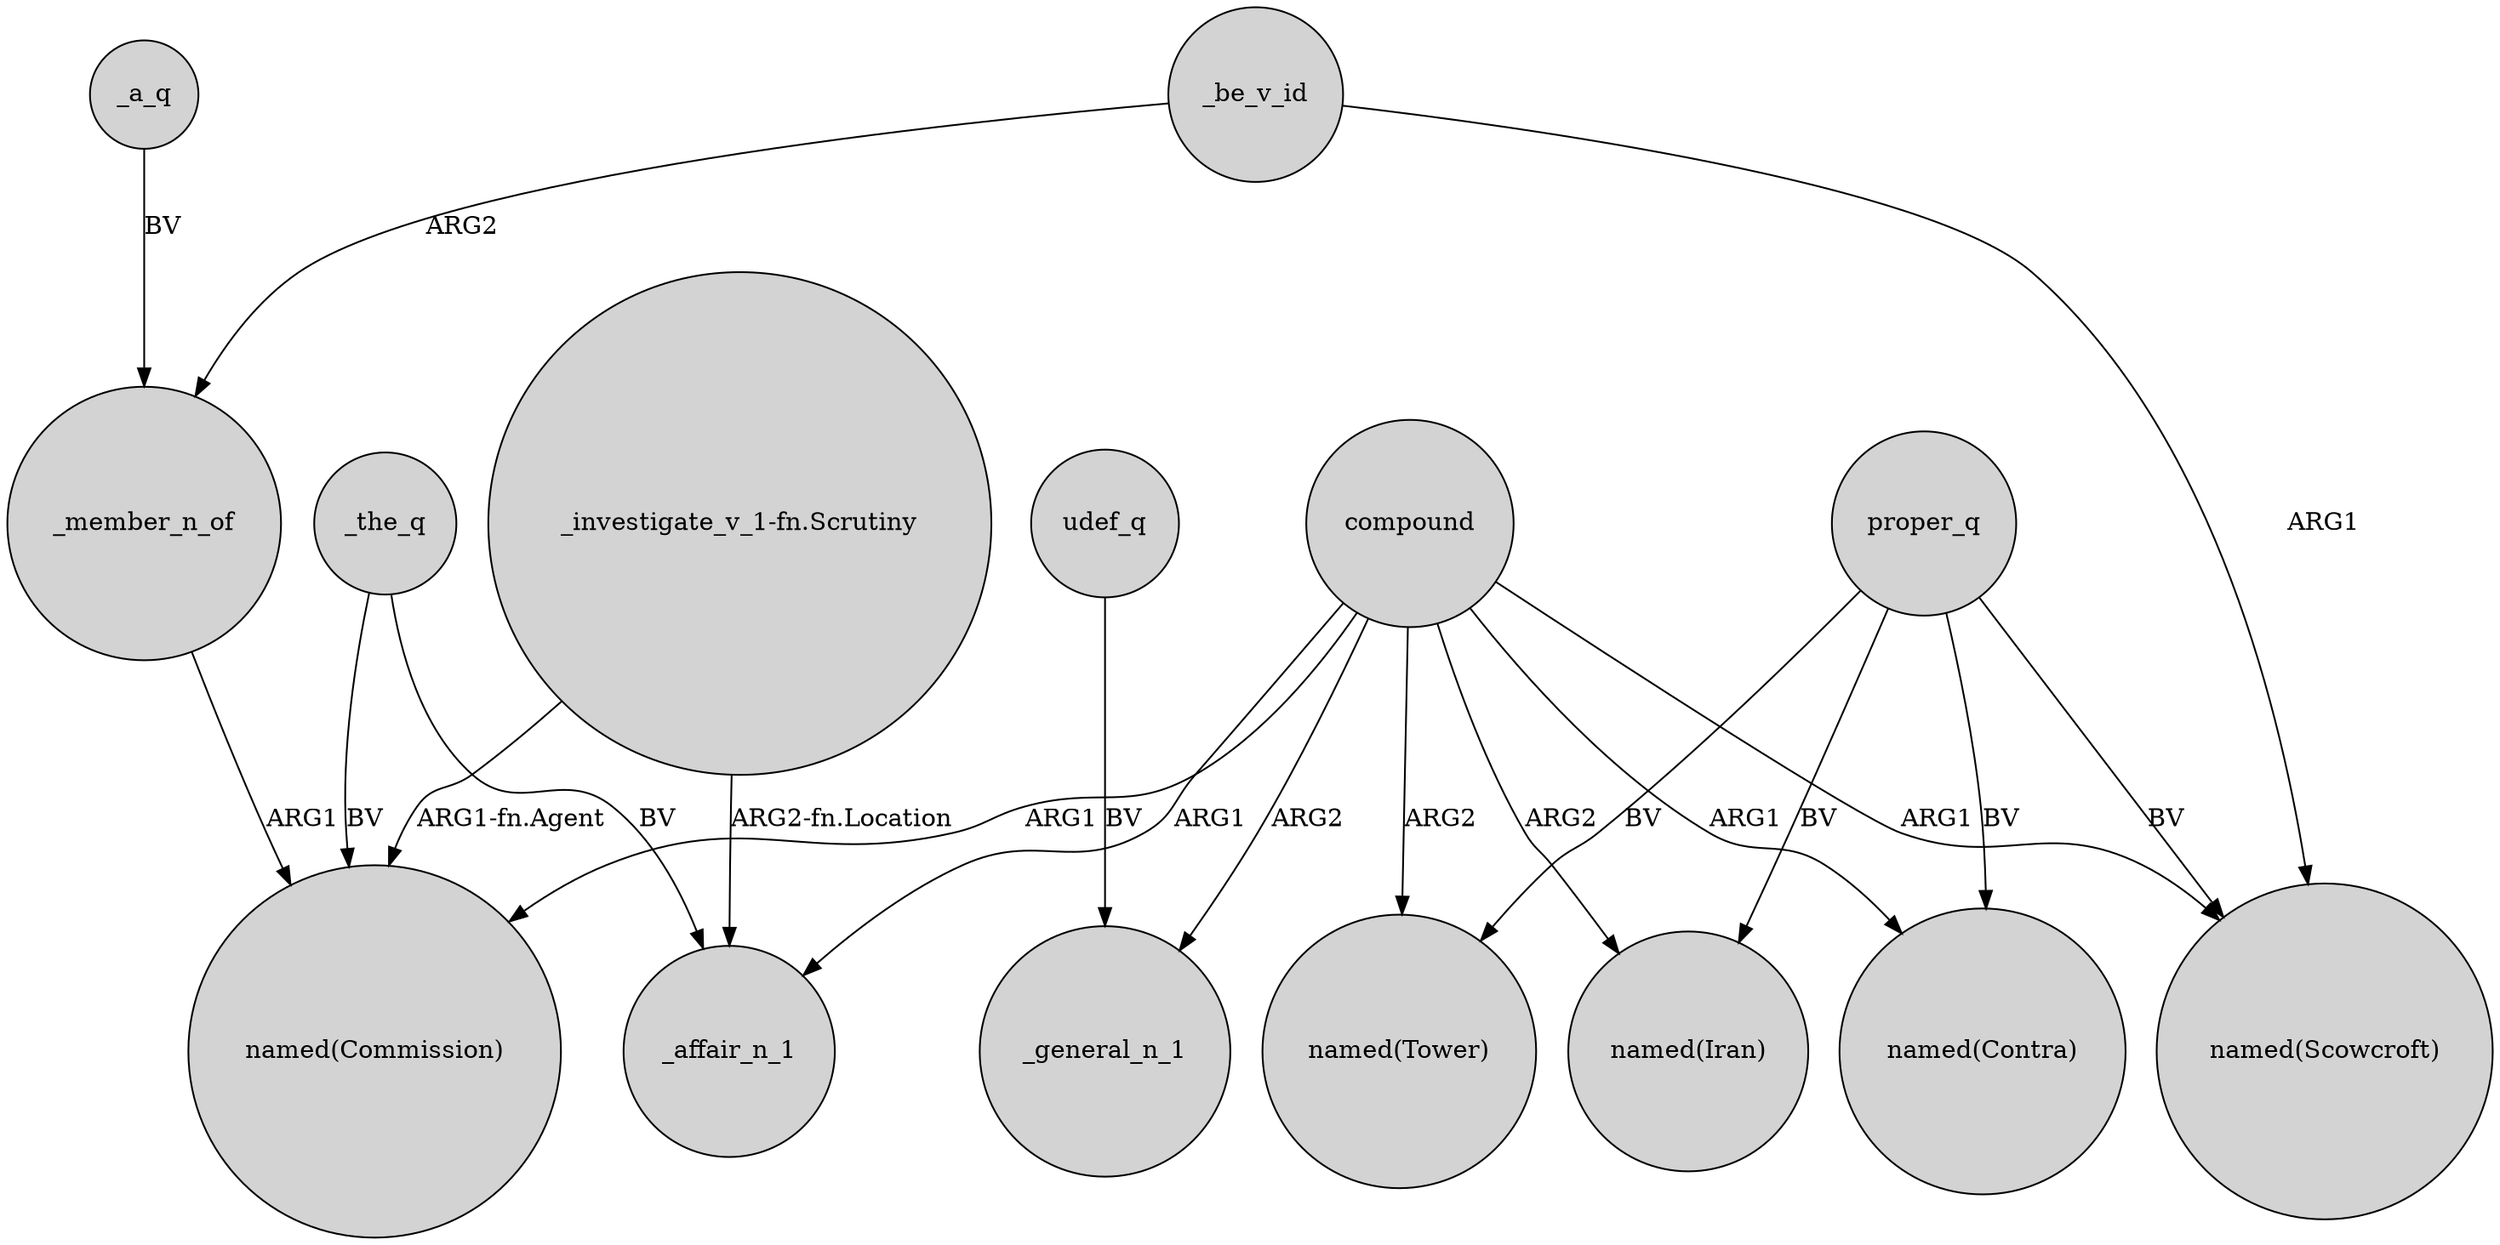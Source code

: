 digraph {
	node [shape=circle style=filled]
	compound -> _general_n_1 [label=ARG2]
	_be_v_id -> "named(Scowcroft)" [label=ARG1]
	proper_q -> "named(Contra)" [label=BV]
	compound -> "named(Commission)" [label=ARG1]
	compound -> "named(Tower)" [label=ARG2]
	udef_q -> _general_n_1 [label=BV]
	"_investigate_v_1-fn.Scrutiny" -> _affair_n_1 [label="ARG2-fn.Location"]
	proper_q -> "named(Tower)" [label=BV]
	_be_v_id -> _member_n_of [label=ARG2]
	_member_n_of -> "named(Commission)" [label=ARG1]
	proper_q -> "named(Iran)" [label=BV]
	proper_q -> "named(Scowcroft)" [label=BV]
	_the_q -> _affair_n_1 [label=BV]
	"_investigate_v_1-fn.Scrutiny" -> "named(Commission)" [label="ARG1-fn.Agent"]
	compound -> "named(Iran)" [label=ARG2]
	compound -> "named(Contra)" [label=ARG1]
	compound -> _affair_n_1 [label=ARG1]
	compound -> "named(Scowcroft)" [label=ARG1]
	_a_q -> _member_n_of [label=BV]
	_the_q -> "named(Commission)" [label=BV]
}

